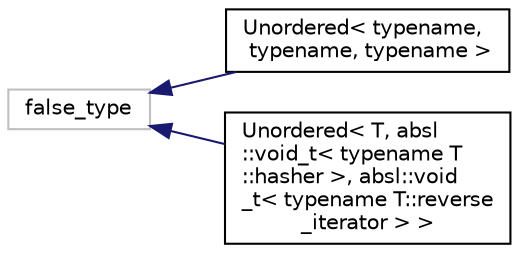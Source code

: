 digraph "Graphical Class Hierarchy"
{
 // LATEX_PDF_SIZE
  edge [fontname="Helvetica",fontsize="10",labelfontname="Helvetica",labelfontsize="10"];
  node [fontname="Helvetica",fontsize="10",shape=record];
  rankdir="LR";
  Node0 [label="false_type",height=0.2,width=0.4,color="grey75", fillcolor="white", style="filled",tooltip=" "];
  Node0 -> Node1 [dir="back",color="midnightblue",fontsize="10",style="solid",fontname="Helvetica"];
  Node1 [label="Unordered\< typename,\l typename, typename \>",height=0.2,width=0.4,color="black", fillcolor="white", style="filled",URL="$structgtl_1_1stl__util__internal_1_1_unordered.html",tooltip=" "];
  Node0 -> Node2 [dir="back",color="midnightblue",fontsize="10",style="solid",fontname="Helvetica"];
  Node2 [label="Unordered\< T, absl\l::void_t\< typename T\l::hasher \>, absl::void\l_t\< typename T::reverse\l_iterator \> \>",height=0.2,width=0.4,color="black", fillcolor="white", style="filled",URL="$structgtl_1_1stl__util__internal_1_1_unordered_3_01_t_00_01absl_1_1void__t_3_01typename_01_t_1_11ae78a3886542036cf9c339d08e638f3.html",tooltip=" "];
}
